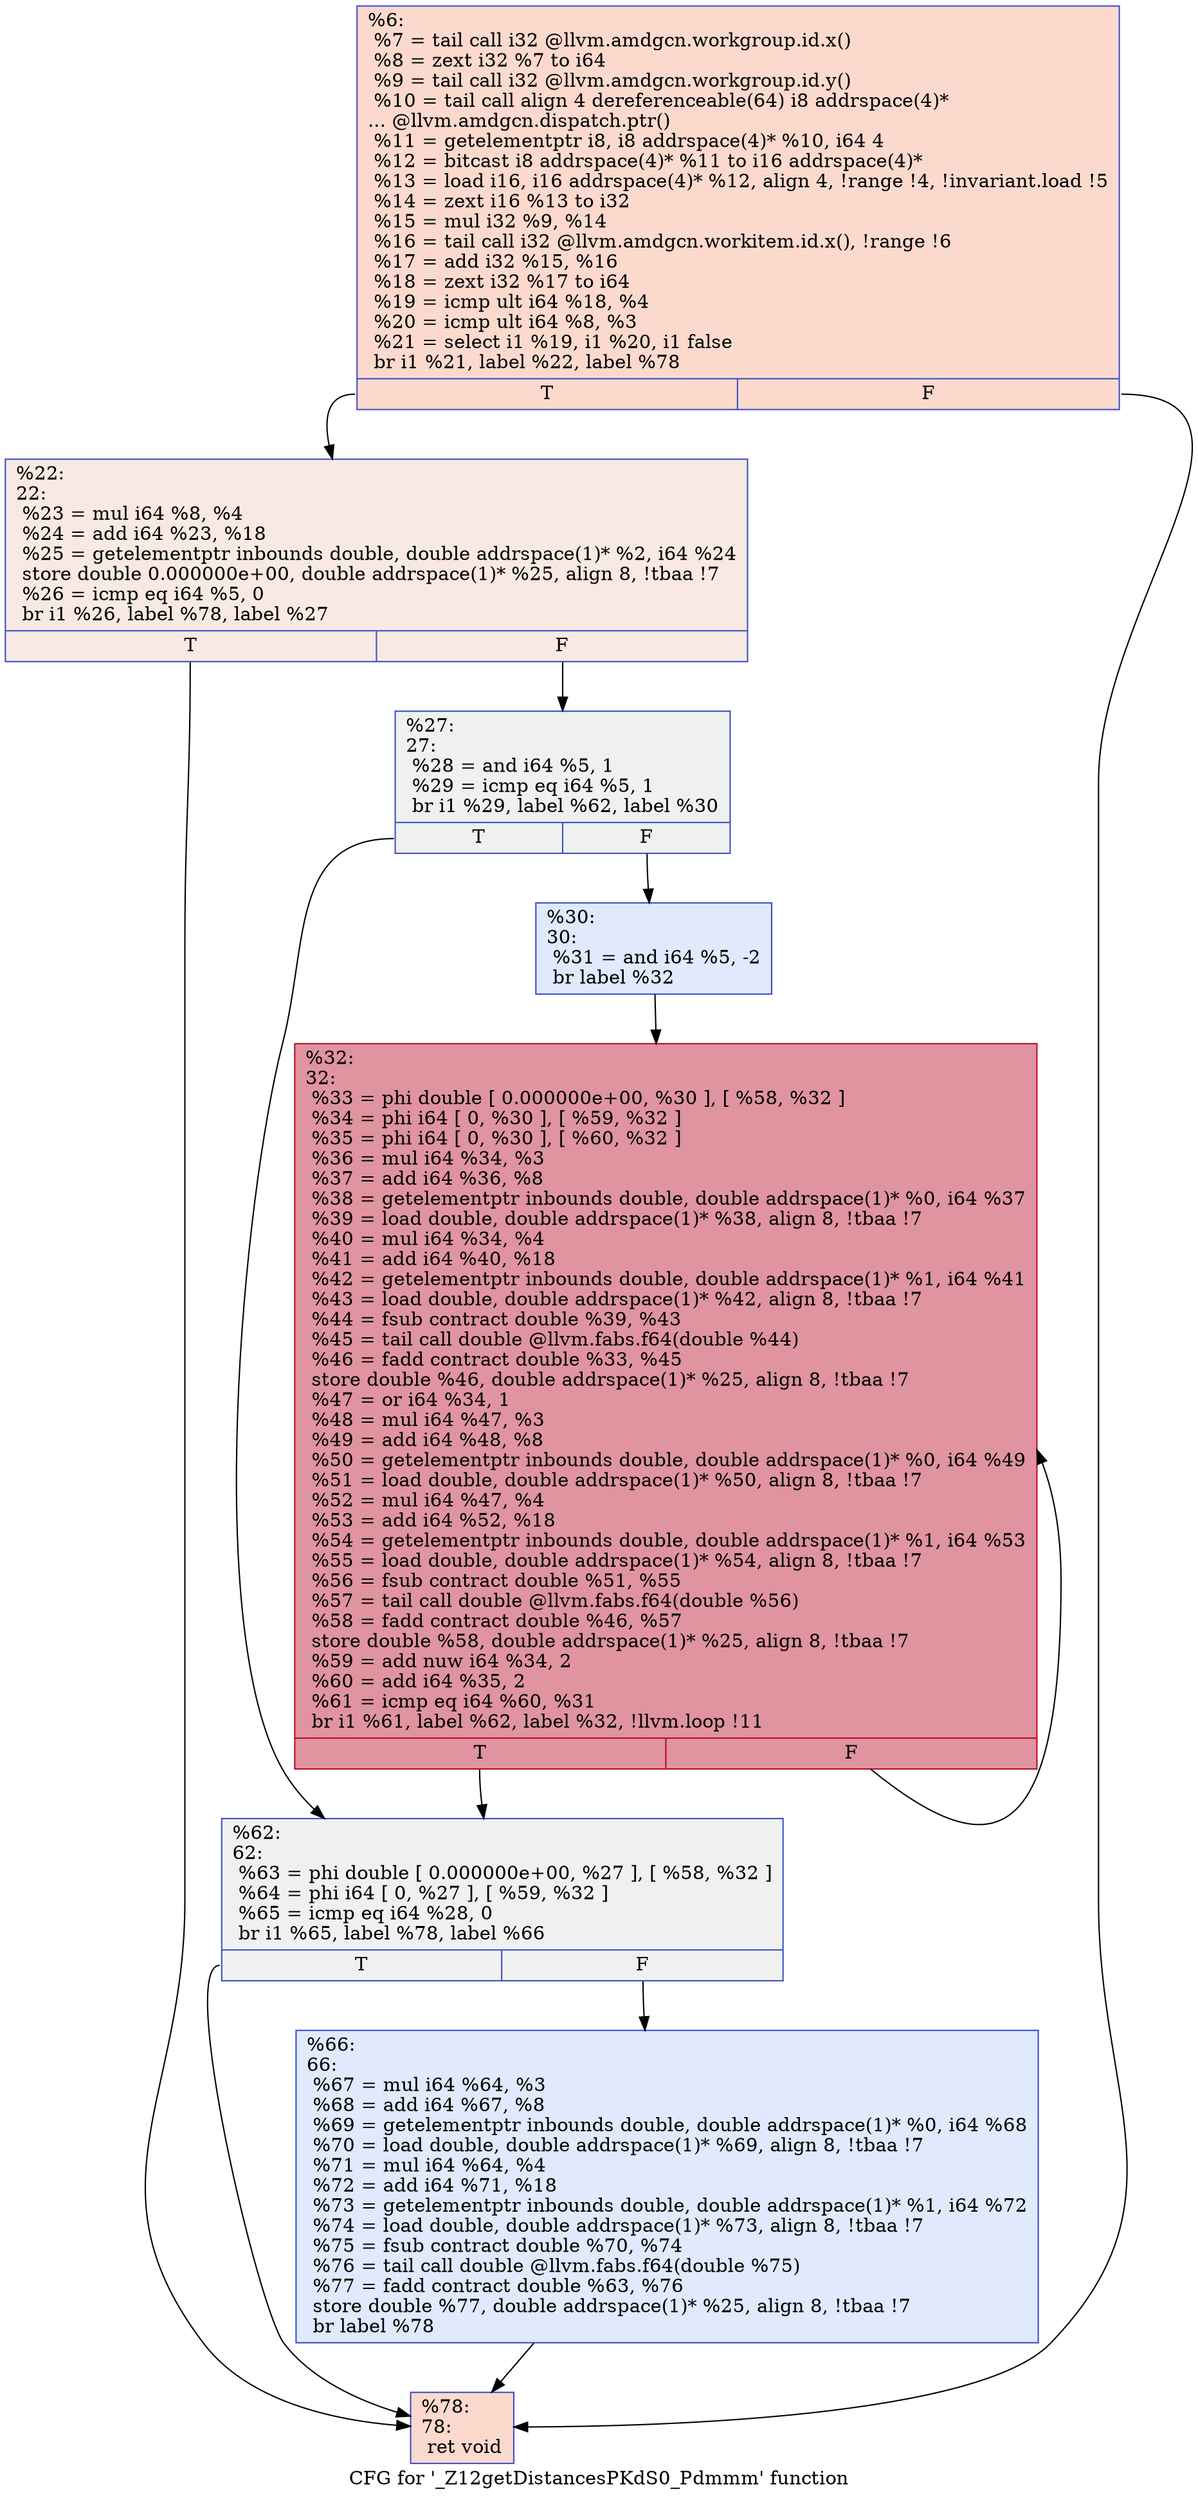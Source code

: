 digraph "CFG for '_Z12getDistancesPKdS0_Pdmmm' function" {
	label="CFG for '_Z12getDistancesPKdS0_Pdmmm' function";

	Node0x472cd20 [shape=record,color="#3d50c3ff", style=filled, fillcolor="#f7ac8e70",label="{%6:\l  %7 = tail call i32 @llvm.amdgcn.workgroup.id.x()\l  %8 = zext i32 %7 to i64\l  %9 = tail call i32 @llvm.amdgcn.workgroup.id.y()\l  %10 = tail call align 4 dereferenceable(64) i8 addrspace(4)*\l... @llvm.amdgcn.dispatch.ptr()\l  %11 = getelementptr i8, i8 addrspace(4)* %10, i64 4\l  %12 = bitcast i8 addrspace(4)* %11 to i16 addrspace(4)*\l  %13 = load i16, i16 addrspace(4)* %12, align 4, !range !4, !invariant.load !5\l  %14 = zext i16 %13 to i32\l  %15 = mul i32 %9, %14\l  %16 = tail call i32 @llvm.amdgcn.workitem.id.x(), !range !6\l  %17 = add i32 %15, %16\l  %18 = zext i32 %17 to i64\l  %19 = icmp ult i64 %18, %4\l  %20 = icmp ult i64 %8, %3\l  %21 = select i1 %19, i1 %20, i1 false\l  br i1 %21, label %22, label %78\l|{<s0>T|<s1>F}}"];
	Node0x472cd20:s0 -> Node0x472f080;
	Node0x472cd20:s1 -> Node0x472f110;
	Node0x472f080 [shape=record,color="#3d50c3ff", style=filled, fillcolor="#efcebd70",label="{%22:\l22:                                               \l  %23 = mul i64 %8, %4\l  %24 = add i64 %23, %18\l  %25 = getelementptr inbounds double, double addrspace(1)* %2, i64 %24\l  store double 0.000000e+00, double addrspace(1)* %25, align 8, !tbaa !7\l  %26 = icmp eq i64 %5, 0\l  br i1 %26, label %78, label %27\l|{<s0>T|<s1>F}}"];
	Node0x472f080:s0 -> Node0x472f110;
	Node0x472f080:s1 -> Node0x47300b0;
	Node0x47300b0 [shape=record,color="#3d50c3ff", style=filled, fillcolor="#dedcdb70",label="{%27:\l27:                                               \l  %28 = and i64 %5, 1\l  %29 = icmp eq i64 %5, 1\l  br i1 %29, label %62, label %30\l|{<s0>T|<s1>F}}"];
	Node0x47300b0:s0 -> Node0x4730340;
	Node0x47300b0:s1 -> Node0x4730390;
	Node0x4730390 [shape=record,color="#3d50c3ff", style=filled, fillcolor="#b9d0f970",label="{%30:\l30:                                               \l  %31 = and i64 %5, -2\l  br label %32\l}"];
	Node0x4730390 -> Node0x4730590;
	Node0x4730590 [shape=record,color="#b70d28ff", style=filled, fillcolor="#b70d2870",label="{%32:\l32:                                               \l  %33 = phi double [ 0.000000e+00, %30 ], [ %58, %32 ]\l  %34 = phi i64 [ 0, %30 ], [ %59, %32 ]\l  %35 = phi i64 [ 0, %30 ], [ %60, %32 ]\l  %36 = mul i64 %34, %3\l  %37 = add i64 %36, %8\l  %38 = getelementptr inbounds double, double addrspace(1)* %0, i64 %37\l  %39 = load double, double addrspace(1)* %38, align 8, !tbaa !7\l  %40 = mul i64 %34, %4\l  %41 = add i64 %40, %18\l  %42 = getelementptr inbounds double, double addrspace(1)* %1, i64 %41\l  %43 = load double, double addrspace(1)* %42, align 8, !tbaa !7\l  %44 = fsub contract double %39, %43\l  %45 = tail call double @llvm.fabs.f64(double %44)\l  %46 = fadd contract double %33, %45\l  store double %46, double addrspace(1)* %25, align 8, !tbaa !7\l  %47 = or i64 %34, 1\l  %48 = mul i64 %47, %3\l  %49 = add i64 %48, %8\l  %50 = getelementptr inbounds double, double addrspace(1)* %0, i64 %49\l  %51 = load double, double addrspace(1)* %50, align 8, !tbaa !7\l  %52 = mul i64 %47, %4\l  %53 = add i64 %52, %18\l  %54 = getelementptr inbounds double, double addrspace(1)* %1, i64 %53\l  %55 = load double, double addrspace(1)* %54, align 8, !tbaa !7\l  %56 = fsub contract double %51, %55\l  %57 = tail call double @llvm.fabs.f64(double %56)\l  %58 = fadd contract double %46, %57\l  store double %58, double addrspace(1)* %25, align 8, !tbaa !7\l  %59 = add nuw i64 %34, 2\l  %60 = add i64 %35, 2\l  %61 = icmp eq i64 %60, %31\l  br i1 %61, label %62, label %32, !llvm.loop !11\l|{<s0>T|<s1>F}}"];
	Node0x4730590:s0 -> Node0x4730340;
	Node0x4730590:s1 -> Node0x4730590;
	Node0x4730340 [shape=record,color="#3d50c3ff", style=filled, fillcolor="#dedcdb70",label="{%62:\l62:                                               \l  %63 = phi double [ 0.000000e+00, %27 ], [ %58, %32 ]\l  %64 = phi i64 [ 0, %27 ], [ %59, %32 ]\l  %65 = icmp eq i64 %28, 0\l  br i1 %65, label %78, label %66\l|{<s0>T|<s1>F}}"];
	Node0x4730340:s0 -> Node0x472f110;
	Node0x4730340:s1 -> Node0x47306e0;
	Node0x47306e0 [shape=record,color="#3d50c3ff", style=filled, fillcolor="#b9d0f970",label="{%66:\l66:                                               \l  %67 = mul i64 %64, %3\l  %68 = add i64 %67, %8\l  %69 = getelementptr inbounds double, double addrspace(1)* %0, i64 %68\l  %70 = load double, double addrspace(1)* %69, align 8, !tbaa !7\l  %71 = mul i64 %64, %4\l  %72 = add i64 %71, %18\l  %73 = getelementptr inbounds double, double addrspace(1)* %1, i64 %72\l  %74 = load double, double addrspace(1)* %73, align 8, !tbaa !7\l  %75 = fsub contract double %70, %74\l  %76 = tail call double @llvm.fabs.f64(double %75)\l  %77 = fadd contract double %63, %76\l  store double %77, double addrspace(1)* %25, align 8, !tbaa !7\l  br label %78\l}"];
	Node0x47306e0 -> Node0x472f110;
	Node0x472f110 [shape=record,color="#3d50c3ff", style=filled, fillcolor="#f7ac8e70",label="{%78:\l78:                                               \l  ret void\l}"];
}
